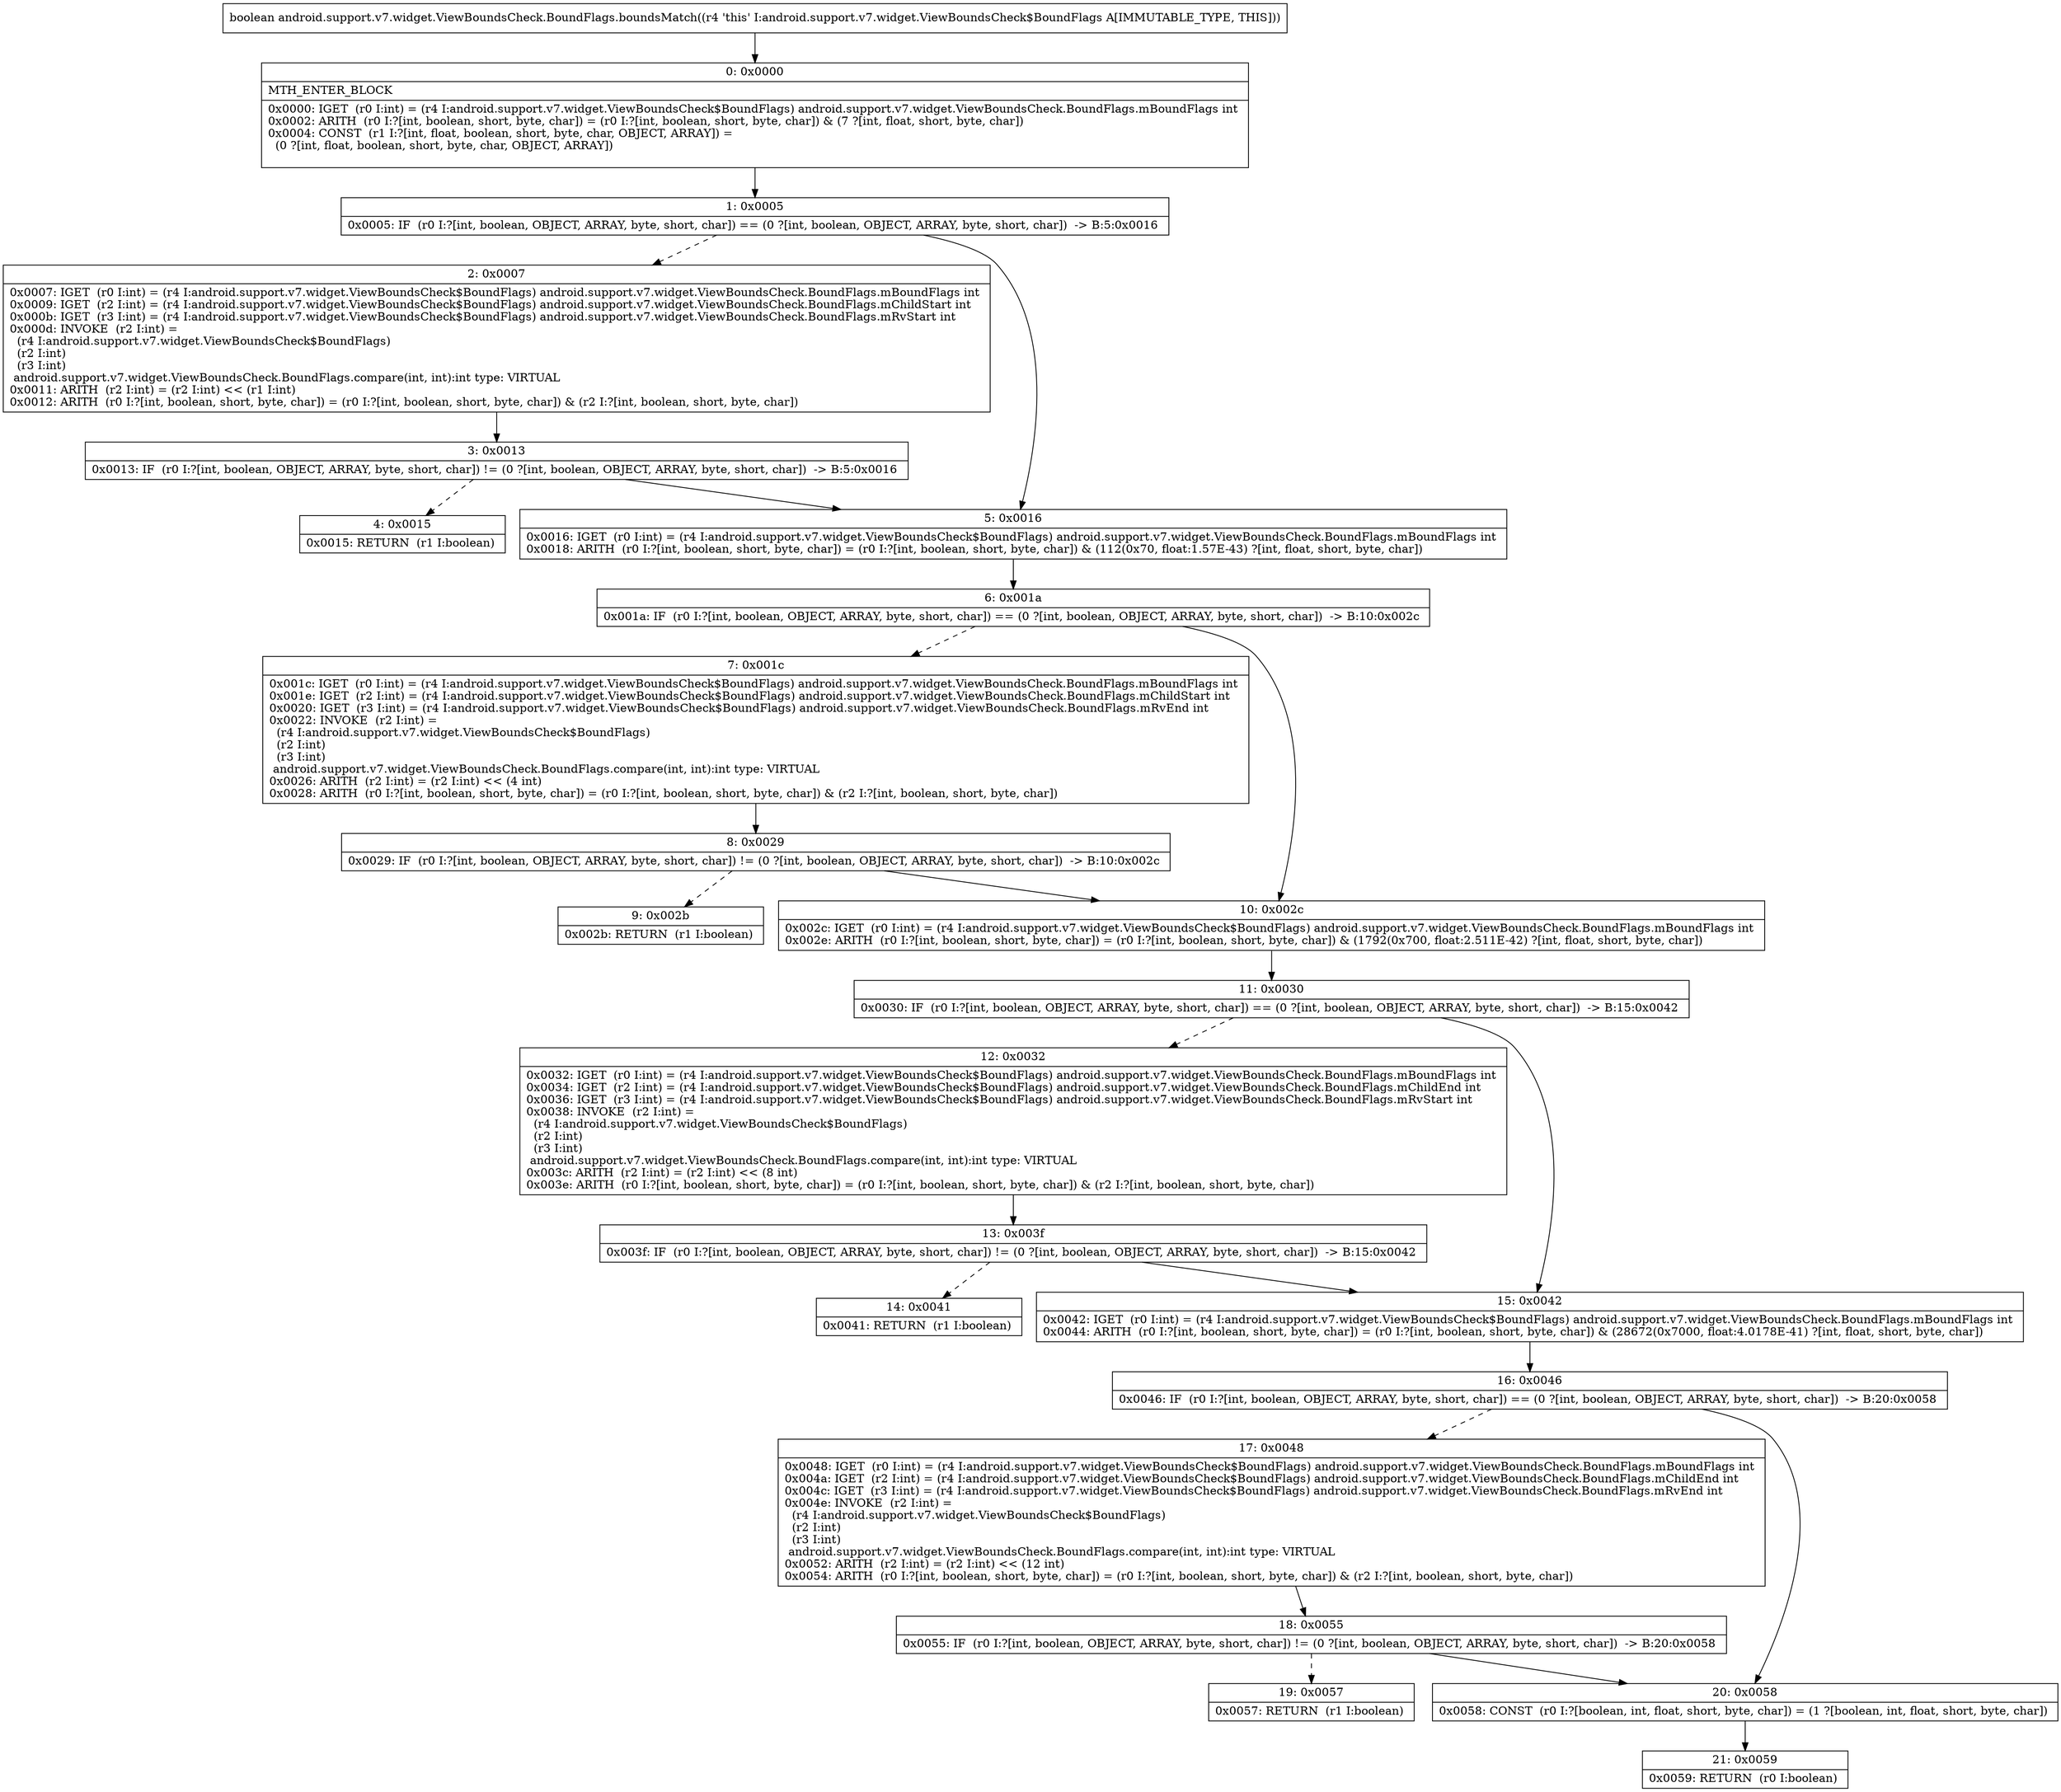 digraph "CFG forandroid.support.v7.widget.ViewBoundsCheck.BoundFlags.boundsMatch()Z" {
Node_0 [shape=record,label="{0\:\ 0x0000|MTH_ENTER_BLOCK\l|0x0000: IGET  (r0 I:int) = (r4 I:android.support.v7.widget.ViewBoundsCheck$BoundFlags) android.support.v7.widget.ViewBoundsCheck.BoundFlags.mBoundFlags int \l0x0002: ARITH  (r0 I:?[int, boolean, short, byte, char]) = (r0 I:?[int, boolean, short, byte, char]) & (7 ?[int, float, short, byte, char]) \l0x0004: CONST  (r1 I:?[int, float, boolean, short, byte, char, OBJECT, ARRAY]) = \l  (0 ?[int, float, boolean, short, byte, char, OBJECT, ARRAY])\l \l}"];
Node_1 [shape=record,label="{1\:\ 0x0005|0x0005: IF  (r0 I:?[int, boolean, OBJECT, ARRAY, byte, short, char]) == (0 ?[int, boolean, OBJECT, ARRAY, byte, short, char])  \-\> B:5:0x0016 \l}"];
Node_2 [shape=record,label="{2\:\ 0x0007|0x0007: IGET  (r0 I:int) = (r4 I:android.support.v7.widget.ViewBoundsCheck$BoundFlags) android.support.v7.widget.ViewBoundsCheck.BoundFlags.mBoundFlags int \l0x0009: IGET  (r2 I:int) = (r4 I:android.support.v7.widget.ViewBoundsCheck$BoundFlags) android.support.v7.widget.ViewBoundsCheck.BoundFlags.mChildStart int \l0x000b: IGET  (r3 I:int) = (r4 I:android.support.v7.widget.ViewBoundsCheck$BoundFlags) android.support.v7.widget.ViewBoundsCheck.BoundFlags.mRvStart int \l0x000d: INVOKE  (r2 I:int) = \l  (r4 I:android.support.v7.widget.ViewBoundsCheck$BoundFlags)\l  (r2 I:int)\l  (r3 I:int)\l android.support.v7.widget.ViewBoundsCheck.BoundFlags.compare(int, int):int type: VIRTUAL \l0x0011: ARITH  (r2 I:int) = (r2 I:int) \<\< (r1 I:int) \l0x0012: ARITH  (r0 I:?[int, boolean, short, byte, char]) = (r0 I:?[int, boolean, short, byte, char]) & (r2 I:?[int, boolean, short, byte, char]) \l}"];
Node_3 [shape=record,label="{3\:\ 0x0013|0x0013: IF  (r0 I:?[int, boolean, OBJECT, ARRAY, byte, short, char]) != (0 ?[int, boolean, OBJECT, ARRAY, byte, short, char])  \-\> B:5:0x0016 \l}"];
Node_4 [shape=record,label="{4\:\ 0x0015|0x0015: RETURN  (r1 I:boolean) \l}"];
Node_5 [shape=record,label="{5\:\ 0x0016|0x0016: IGET  (r0 I:int) = (r4 I:android.support.v7.widget.ViewBoundsCheck$BoundFlags) android.support.v7.widget.ViewBoundsCheck.BoundFlags.mBoundFlags int \l0x0018: ARITH  (r0 I:?[int, boolean, short, byte, char]) = (r0 I:?[int, boolean, short, byte, char]) & (112(0x70, float:1.57E\-43) ?[int, float, short, byte, char]) \l}"];
Node_6 [shape=record,label="{6\:\ 0x001a|0x001a: IF  (r0 I:?[int, boolean, OBJECT, ARRAY, byte, short, char]) == (0 ?[int, boolean, OBJECT, ARRAY, byte, short, char])  \-\> B:10:0x002c \l}"];
Node_7 [shape=record,label="{7\:\ 0x001c|0x001c: IGET  (r0 I:int) = (r4 I:android.support.v7.widget.ViewBoundsCheck$BoundFlags) android.support.v7.widget.ViewBoundsCheck.BoundFlags.mBoundFlags int \l0x001e: IGET  (r2 I:int) = (r4 I:android.support.v7.widget.ViewBoundsCheck$BoundFlags) android.support.v7.widget.ViewBoundsCheck.BoundFlags.mChildStart int \l0x0020: IGET  (r3 I:int) = (r4 I:android.support.v7.widget.ViewBoundsCheck$BoundFlags) android.support.v7.widget.ViewBoundsCheck.BoundFlags.mRvEnd int \l0x0022: INVOKE  (r2 I:int) = \l  (r4 I:android.support.v7.widget.ViewBoundsCheck$BoundFlags)\l  (r2 I:int)\l  (r3 I:int)\l android.support.v7.widget.ViewBoundsCheck.BoundFlags.compare(int, int):int type: VIRTUAL \l0x0026: ARITH  (r2 I:int) = (r2 I:int) \<\< (4 int) \l0x0028: ARITH  (r0 I:?[int, boolean, short, byte, char]) = (r0 I:?[int, boolean, short, byte, char]) & (r2 I:?[int, boolean, short, byte, char]) \l}"];
Node_8 [shape=record,label="{8\:\ 0x0029|0x0029: IF  (r0 I:?[int, boolean, OBJECT, ARRAY, byte, short, char]) != (0 ?[int, boolean, OBJECT, ARRAY, byte, short, char])  \-\> B:10:0x002c \l}"];
Node_9 [shape=record,label="{9\:\ 0x002b|0x002b: RETURN  (r1 I:boolean) \l}"];
Node_10 [shape=record,label="{10\:\ 0x002c|0x002c: IGET  (r0 I:int) = (r4 I:android.support.v7.widget.ViewBoundsCheck$BoundFlags) android.support.v7.widget.ViewBoundsCheck.BoundFlags.mBoundFlags int \l0x002e: ARITH  (r0 I:?[int, boolean, short, byte, char]) = (r0 I:?[int, boolean, short, byte, char]) & (1792(0x700, float:2.511E\-42) ?[int, float, short, byte, char]) \l}"];
Node_11 [shape=record,label="{11\:\ 0x0030|0x0030: IF  (r0 I:?[int, boolean, OBJECT, ARRAY, byte, short, char]) == (0 ?[int, boolean, OBJECT, ARRAY, byte, short, char])  \-\> B:15:0x0042 \l}"];
Node_12 [shape=record,label="{12\:\ 0x0032|0x0032: IGET  (r0 I:int) = (r4 I:android.support.v7.widget.ViewBoundsCheck$BoundFlags) android.support.v7.widget.ViewBoundsCheck.BoundFlags.mBoundFlags int \l0x0034: IGET  (r2 I:int) = (r4 I:android.support.v7.widget.ViewBoundsCheck$BoundFlags) android.support.v7.widget.ViewBoundsCheck.BoundFlags.mChildEnd int \l0x0036: IGET  (r3 I:int) = (r4 I:android.support.v7.widget.ViewBoundsCheck$BoundFlags) android.support.v7.widget.ViewBoundsCheck.BoundFlags.mRvStart int \l0x0038: INVOKE  (r2 I:int) = \l  (r4 I:android.support.v7.widget.ViewBoundsCheck$BoundFlags)\l  (r2 I:int)\l  (r3 I:int)\l android.support.v7.widget.ViewBoundsCheck.BoundFlags.compare(int, int):int type: VIRTUAL \l0x003c: ARITH  (r2 I:int) = (r2 I:int) \<\< (8 int) \l0x003e: ARITH  (r0 I:?[int, boolean, short, byte, char]) = (r0 I:?[int, boolean, short, byte, char]) & (r2 I:?[int, boolean, short, byte, char]) \l}"];
Node_13 [shape=record,label="{13\:\ 0x003f|0x003f: IF  (r0 I:?[int, boolean, OBJECT, ARRAY, byte, short, char]) != (0 ?[int, boolean, OBJECT, ARRAY, byte, short, char])  \-\> B:15:0x0042 \l}"];
Node_14 [shape=record,label="{14\:\ 0x0041|0x0041: RETURN  (r1 I:boolean) \l}"];
Node_15 [shape=record,label="{15\:\ 0x0042|0x0042: IGET  (r0 I:int) = (r4 I:android.support.v7.widget.ViewBoundsCheck$BoundFlags) android.support.v7.widget.ViewBoundsCheck.BoundFlags.mBoundFlags int \l0x0044: ARITH  (r0 I:?[int, boolean, short, byte, char]) = (r0 I:?[int, boolean, short, byte, char]) & (28672(0x7000, float:4.0178E\-41) ?[int, float, short, byte, char]) \l}"];
Node_16 [shape=record,label="{16\:\ 0x0046|0x0046: IF  (r0 I:?[int, boolean, OBJECT, ARRAY, byte, short, char]) == (0 ?[int, boolean, OBJECT, ARRAY, byte, short, char])  \-\> B:20:0x0058 \l}"];
Node_17 [shape=record,label="{17\:\ 0x0048|0x0048: IGET  (r0 I:int) = (r4 I:android.support.v7.widget.ViewBoundsCheck$BoundFlags) android.support.v7.widget.ViewBoundsCheck.BoundFlags.mBoundFlags int \l0x004a: IGET  (r2 I:int) = (r4 I:android.support.v7.widget.ViewBoundsCheck$BoundFlags) android.support.v7.widget.ViewBoundsCheck.BoundFlags.mChildEnd int \l0x004c: IGET  (r3 I:int) = (r4 I:android.support.v7.widget.ViewBoundsCheck$BoundFlags) android.support.v7.widget.ViewBoundsCheck.BoundFlags.mRvEnd int \l0x004e: INVOKE  (r2 I:int) = \l  (r4 I:android.support.v7.widget.ViewBoundsCheck$BoundFlags)\l  (r2 I:int)\l  (r3 I:int)\l android.support.v7.widget.ViewBoundsCheck.BoundFlags.compare(int, int):int type: VIRTUAL \l0x0052: ARITH  (r2 I:int) = (r2 I:int) \<\< (12 int) \l0x0054: ARITH  (r0 I:?[int, boolean, short, byte, char]) = (r0 I:?[int, boolean, short, byte, char]) & (r2 I:?[int, boolean, short, byte, char]) \l}"];
Node_18 [shape=record,label="{18\:\ 0x0055|0x0055: IF  (r0 I:?[int, boolean, OBJECT, ARRAY, byte, short, char]) != (0 ?[int, boolean, OBJECT, ARRAY, byte, short, char])  \-\> B:20:0x0058 \l}"];
Node_19 [shape=record,label="{19\:\ 0x0057|0x0057: RETURN  (r1 I:boolean) \l}"];
Node_20 [shape=record,label="{20\:\ 0x0058|0x0058: CONST  (r0 I:?[boolean, int, float, short, byte, char]) = (1 ?[boolean, int, float, short, byte, char]) \l}"];
Node_21 [shape=record,label="{21\:\ 0x0059|0x0059: RETURN  (r0 I:boolean) \l}"];
MethodNode[shape=record,label="{boolean android.support.v7.widget.ViewBoundsCheck.BoundFlags.boundsMatch((r4 'this' I:android.support.v7.widget.ViewBoundsCheck$BoundFlags A[IMMUTABLE_TYPE, THIS])) }"];
MethodNode -> Node_0;
Node_0 -> Node_1;
Node_1 -> Node_2[style=dashed];
Node_1 -> Node_5;
Node_2 -> Node_3;
Node_3 -> Node_4[style=dashed];
Node_3 -> Node_5;
Node_5 -> Node_6;
Node_6 -> Node_7[style=dashed];
Node_6 -> Node_10;
Node_7 -> Node_8;
Node_8 -> Node_9[style=dashed];
Node_8 -> Node_10;
Node_10 -> Node_11;
Node_11 -> Node_12[style=dashed];
Node_11 -> Node_15;
Node_12 -> Node_13;
Node_13 -> Node_14[style=dashed];
Node_13 -> Node_15;
Node_15 -> Node_16;
Node_16 -> Node_17[style=dashed];
Node_16 -> Node_20;
Node_17 -> Node_18;
Node_18 -> Node_19[style=dashed];
Node_18 -> Node_20;
Node_20 -> Node_21;
}

